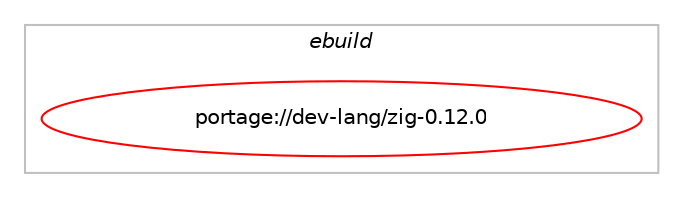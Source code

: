 digraph prolog {

# *************
# Graph options
# *************

newrank=true;
concentrate=true;
compound=true;
graph [rankdir=LR,fontname=Helvetica,fontsize=10,ranksep=1.5];#, ranksep=2.5, nodesep=0.2];
edge  [arrowhead=vee];
node  [fontname=Helvetica,fontsize=10];

# **********
# The ebuild
# **********

subgraph cluster_leftcol {
color=gray;
rank=same;
label=<<i>ebuild</i>>;
id [label="portage://dev-lang/zig-0.12.0", color=red, width=4, href="../dev-lang/zig-0.12.0.svg"];
}

# ****************
# The dependencies
# ****************

subgraph cluster_midcol {
color=gray;
label=<<i>dependencies</i>>;
subgraph cluster_compile {
fillcolor="#eeeeee";
style=filled;
label=<<i>compile</i>>;
# *** BEGIN UNKNOWN DEPENDENCY TYPE (TODO) ***
# id -> package_dependency(portage://dev-lang/zig-0.12.0,install,no,sys-devel,clang,none,[,,],[slot(17),equal],[])
# *** END UNKNOWN DEPENDENCY TYPE (TODO) ***

# *** BEGIN UNKNOWN DEPENDENCY TYPE (TODO) ***
# id -> package_dependency(portage://dev-lang/zig-0.12.0,install,no,sys-devel,lld,none,[,,],[slot(17),equal],[])
# *** END UNKNOWN DEPENDENCY TYPE (TODO) ***

# *** BEGIN UNKNOWN DEPENDENCY TYPE (TODO) ***
# id -> package_dependency(portage://dev-lang/zig-0.12.0,install,no,sys-devel,llvm,none,[,,],[slot(17),equal],[use(enable(zstd),none)])
# *** END UNKNOWN DEPENDENCY TYPE (TODO) ***

# *** BEGIN UNKNOWN DEPENDENCY TYPE (TODO) ***
# id -> package_dependency(portage://dev-lang/zig-0.12.0,install,strong,sys-devel,llvm,none,[,,],[slot(0)],[])
# *** END UNKNOWN DEPENDENCY TYPE (TODO) ***

}
subgraph cluster_compileandrun {
fillcolor="#eeeeee";
style=filled;
label=<<i>compile and run</i>>;
}
subgraph cluster_run {
fillcolor="#eeeeee";
style=filled;
label=<<i>run</i>>;
# *** BEGIN UNKNOWN DEPENDENCY TYPE (TODO) ***
# id -> package_dependency(portage://dev-lang/zig-0.12.0,run,no,sys-devel,clang,none,[,,],[slot(17),equal],[])
# *** END UNKNOWN DEPENDENCY TYPE (TODO) ***

# *** BEGIN UNKNOWN DEPENDENCY TYPE (TODO) ***
# id -> package_dependency(portage://dev-lang/zig-0.12.0,run,no,sys-devel,lld,none,[,,],[slot(17),equal],[])
# *** END UNKNOWN DEPENDENCY TYPE (TODO) ***

# *** BEGIN UNKNOWN DEPENDENCY TYPE (TODO) ***
# id -> package_dependency(portage://dev-lang/zig-0.12.0,run,no,sys-devel,llvm,none,[,,],[slot(17),equal],[use(enable(zstd),none)])
# *** END UNKNOWN DEPENDENCY TYPE (TODO) ***

}
}

# **************
# The candidates
# **************

subgraph cluster_choices {
rank=same;
color=gray;
label=<<i>candidates</i>>;

}

}
